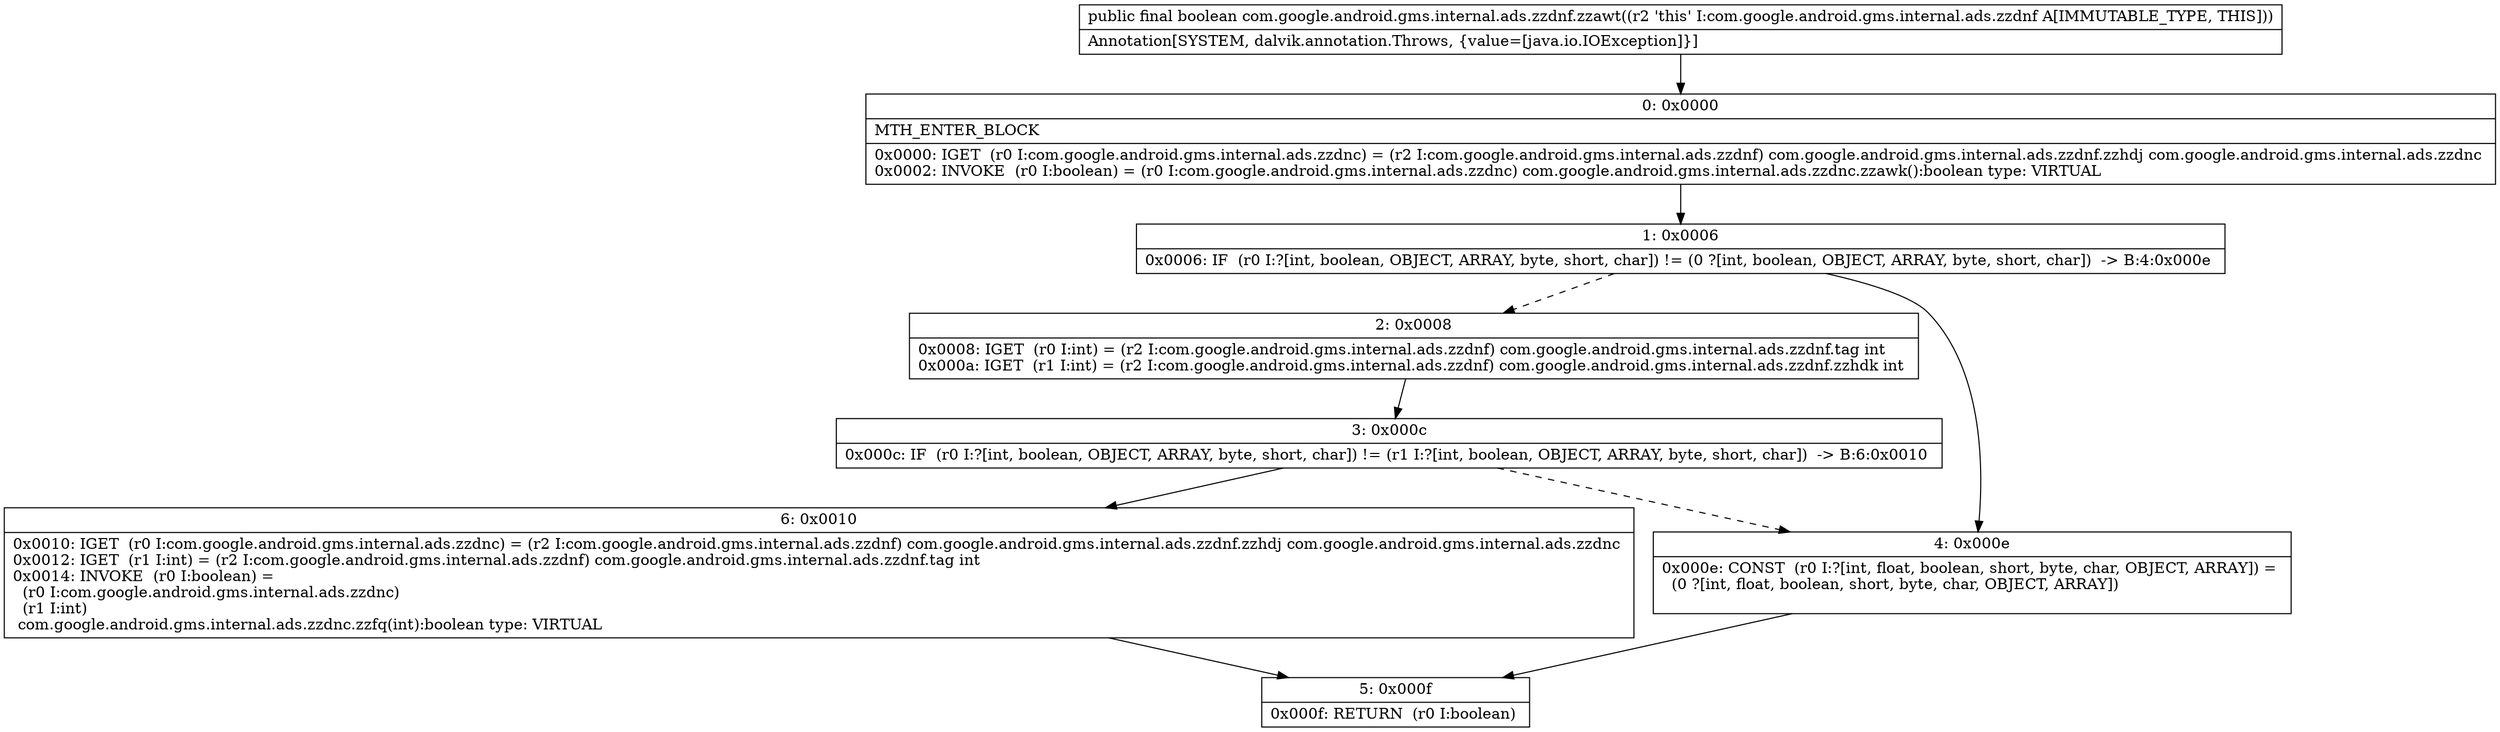 digraph "CFG forcom.google.android.gms.internal.ads.zzdnf.zzawt()Z" {
Node_0 [shape=record,label="{0\:\ 0x0000|MTH_ENTER_BLOCK\l|0x0000: IGET  (r0 I:com.google.android.gms.internal.ads.zzdnc) = (r2 I:com.google.android.gms.internal.ads.zzdnf) com.google.android.gms.internal.ads.zzdnf.zzhdj com.google.android.gms.internal.ads.zzdnc \l0x0002: INVOKE  (r0 I:boolean) = (r0 I:com.google.android.gms.internal.ads.zzdnc) com.google.android.gms.internal.ads.zzdnc.zzawk():boolean type: VIRTUAL \l}"];
Node_1 [shape=record,label="{1\:\ 0x0006|0x0006: IF  (r0 I:?[int, boolean, OBJECT, ARRAY, byte, short, char]) != (0 ?[int, boolean, OBJECT, ARRAY, byte, short, char])  \-\> B:4:0x000e \l}"];
Node_2 [shape=record,label="{2\:\ 0x0008|0x0008: IGET  (r0 I:int) = (r2 I:com.google.android.gms.internal.ads.zzdnf) com.google.android.gms.internal.ads.zzdnf.tag int \l0x000a: IGET  (r1 I:int) = (r2 I:com.google.android.gms.internal.ads.zzdnf) com.google.android.gms.internal.ads.zzdnf.zzhdk int \l}"];
Node_3 [shape=record,label="{3\:\ 0x000c|0x000c: IF  (r0 I:?[int, boolean, OBJECT, ARRAY, byte, short, char]) != (r1 I:?[int, boolean, OBJECT, ARRAY, byte, short, char])  \-\> B:6:0x0010 \l}"];
Node_4 [shape=record,label="{4\:\ 0x000e|0x000e: CONST  (r0 I:?[int, float, boolean, short, byte, char, OBJECT, ARRAY]) = \l  (0 ?[int, float, boolean, short, byte, char, OBJECT, ARRAY])\l \l}"];
Node_5 [shape=record,label="{5\:\ 0x000f|0x000f: RETURN  (r0 I:boolean) \l}"];
Node_6 [shape=record,label="{6\:\ 0x0010|0x0010: IGET  (r0 I:com.google.android.gms.internal.ads.zzdnc) = (r2 I:com.google.android.gms.internal.ads.zzdnf) com.google.android.gms.internal.ads.zzdnf.zzhdj com.google.android.gms.internal.ads.zzdnc \l0x0012: IGET  (r1 I:int) = (r2 I:com.google.android.gms.internal.ads.zzdnf) com.google.android.gms.internal.ads.zzdnf.tag int \l0x0014: INVOKE  (r0 I:boolean) = \l  (r0 I:com.google.android.gms.internal.ads.zzdnc)\l  (r1 I:int)\l com.google.android.gms.internal.ads.zzdnc.zzfq(int):boolean type: VIRTUAL \l}"];
MethodNode[shape=record,label="{public final boolean com.google.android.gms.internal.ads.zzdnf.zzawt((r2 'this' I:com.google.android.gms.internal.ads.zzdnf A[IMMUTABLE_TYPE, THIS]))  | Annotation[SYSTEM, dalvik.annotation.Throws, \{value=[java.io.IOException]\}]\l}"];
MethodNode -> Node_0;
Node_0 -> Node_1;
Node_1 -> Node_2[style=dashed];
Node_1 -> Node_4;
Node_2 -> Node_3;
Node_3 -> Node_4[style=dashed];
Node_3 -> Node_6;
Node_4 -> Node_5;
Node_6 -> Node_5;
}

